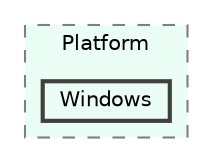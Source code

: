 digraph "C:/GEU/GEUCore/Source/Platform/Windows"
{
 // LATEX_PDF_SIZE
  bgcolor="transparent";
  edge [fontname=Helvetica,fontsize=10,labelfontname=Helvetica,labelfontsize=10];
  node [fontname=Helvetica,fontsize=10,shape=box,height=0.2,width=0.4];
  compound=true
  subgraph clusterdir_988fd135e1ae5f32fb9b8adece6056e2 {
    graph [ bgcolor="#ebfef5", pencolor="grey50", label="Platform", fontname=Helvetica,fontsize=10 style="filled,dashed", URL="dir_988fd135e1ae5f32fb9b8adece6056e2.html",tooltip=""]
  dir_15d6425ff37d5b4293cd32f342c50bd8 [label="Windows", fillcolor="#ebfef5", color="grey25", style="filled,bold", URL="dir_15d6425ff37d5b4293cd32f342c50bd8.html",tooltip=""];
  }
}
